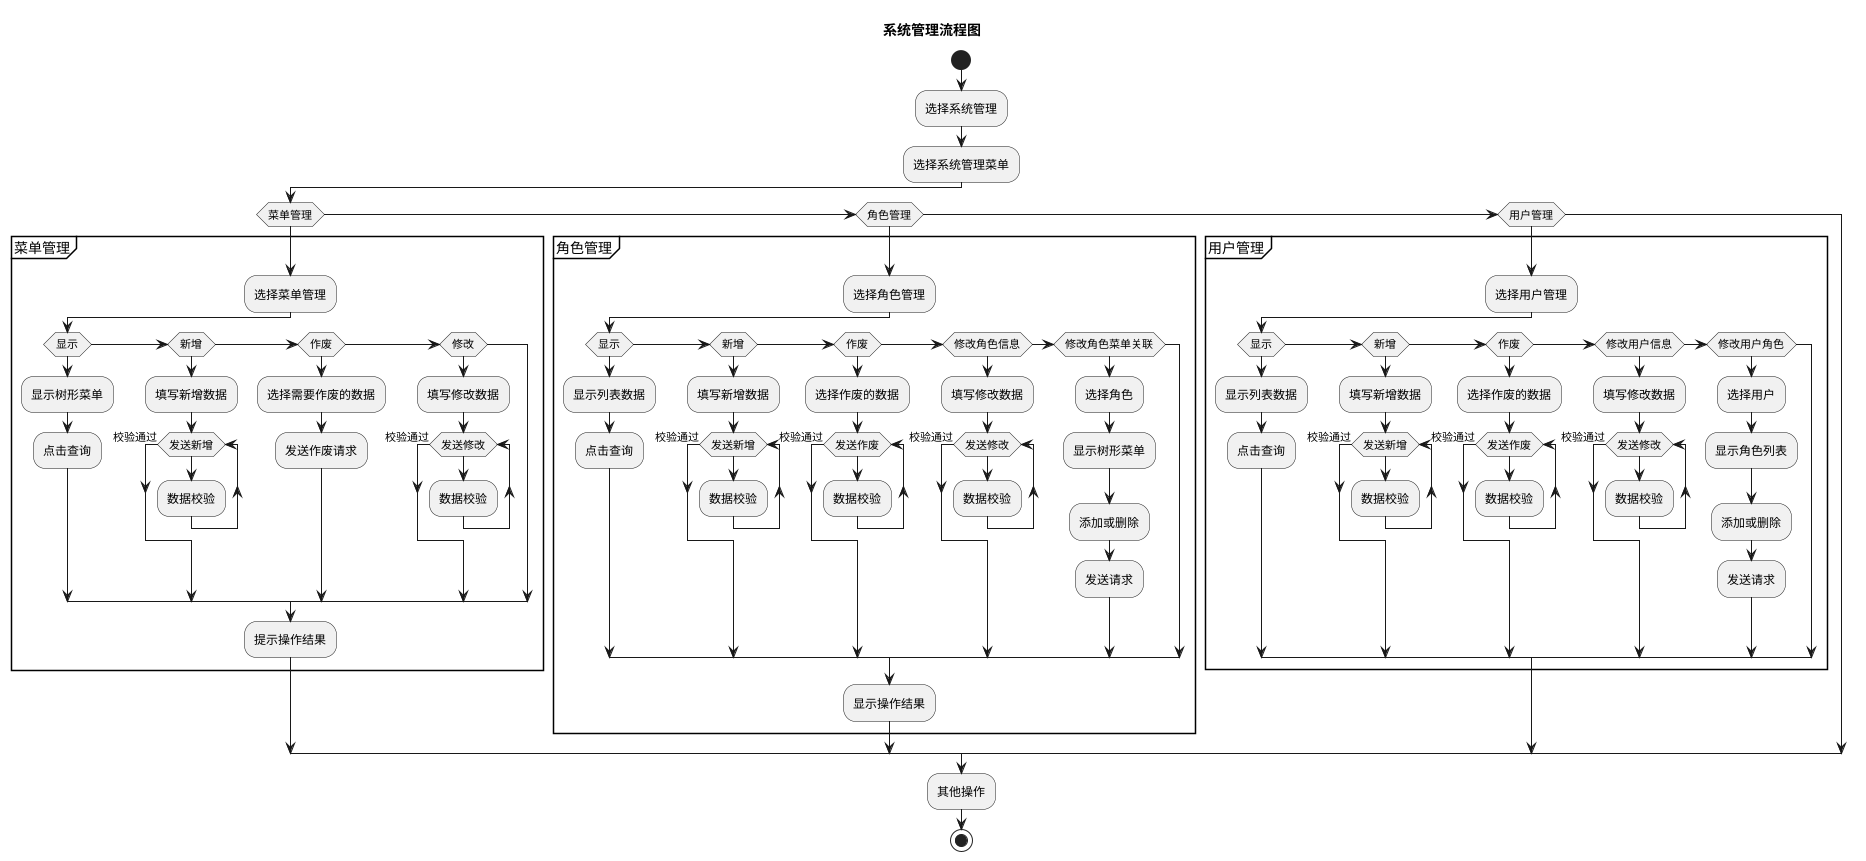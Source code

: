 @startuml
title 系统管理流程图

start
:选择系统管理;
:选择系统管理菜单;
if(菜单管理)
    partition 菜单管理 {
        :选择菜单管理;
        if(显示)
            :显示树形菜单;
            :点击查询;
        else if(新增)
            :填写新增数据;
            while(发送新增)
                :数据校验;
            endwhile(校验通过)
        else if(作废)
            :选择需要作废的数据;
            :发送作废请求;
        else if(修改)
            :填写修改数据;
            while(发送修改)
                :数据校验;
            endwhile(校验通过)
        endif
        :提示操作结果;
    }
else if (角色管理)
    partition 角色管理 {
        :选择角色管理;
        if (显示)
            :显示列表数据;
            :点击查询;
        else if (新增)
            :填写新增数据;
            while(发送新增)
                :数据校验;
            endwhile(校验通过)
        else if (作废)
            :选择作废的数据;
            while(发送作废)
                :数据校验;
            endwhile(校验通过)
        else if (修改角色信息)
            :填写修改数据;
            while(发送修改)
                :数据校验;
            endwhile(校验通过)
        else if (修改角色菜单关联)
            :选择角色;
            :显示树形菜单;
            :添加或删除;
            :发送请求;
        endif
        :显示操作结果;
    }
else if (用户管理)
    partition 用户管理 {
        :选择用户管理;
        if (显示)
            :显示列表数据;
            :点击查询;
        else if (新增)
            :填写新增数据;
            while(发送新增)
                :数据校验;
            endwhile(校验通过)
        else if (作废)
            :选择作废的数据;
            while(发送作废)
                :数据校验;
            endwhile(校验通过)
        else if (修改用户信息)
            :填写修改数据;
            while(发送修改)
                :数据校验;
            endwhile(校验通过)
        else if (修改用户角色)
            :选择用户;
            :显示角色列表;
            :添加或删除;
            :发送请求;
        endif
    }
endif
:其他操作;
stop
@enduml